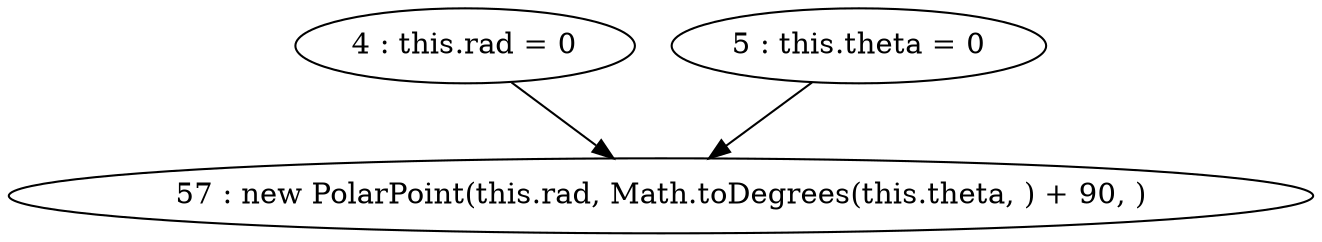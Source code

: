 digraph G {
"4 : this.rad = 0"
"4 : this.rad = 0" -> "57 : new PolarPoint(this.rad, Math.toDegrees(this.theta, ) + 90, )"
"5 : this.theta = 0"
"5 : this.theta = 0" -> "57 : new PolarPoint(this.rad, Math.toDegrees(this.theta, ) + 90, )"
"57 : new PolarPoint(this.rad, Math.toDegrees(this.theta, ) + 90, )"
}